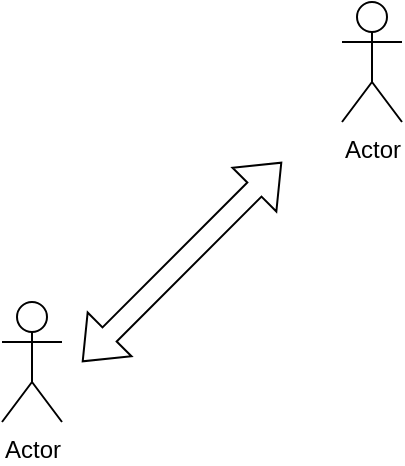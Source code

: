 <mxfile version="24.8.6">
  <diagram name="Страница — 1" id="05mgPiOm8L_j_Fk60lzb">
    <mxGraphModel dx="394" dy="673" grid="1" gridSize="10" guides="1" tooltips="1" connect="1" arrows="1" fold="1" page="1" pageScale="1" pageWidth="827" pageHeight="1169" math="0" shadow="0">
      <root>
        <mxCell id="0" />
        <mxCell id="1" parent="0" />
        <mxCell id="xajGmT_t3OTrdEkm6Fk9-1" value="Actor" style="shape=umlActor;verticalLabelPosition=bottom;verticalAlign=top;html=1;outlineConnect=0;" vertex="1" parent="1">
          <mxGeometry x="70" y="290" width="30" height="60" as="geometry" />
        </mxCell>
        <mxCell id="xajGmT_t3OTrdEkm6Fk9-2" value="Actor" style="shape=umlActor;verticalLabelPosition=bottom;verticalAlign=top;html=1;outlineConnect=0;" vertex="1" parent="1">
          <mxGeometry x="240" y="140" width="30" height="60" as="geometry" />
        </mxCell>
        <mxCell id="xajGmT_t3OTrdEkm6Fk9-3" value="" style="shape=flexArrow;endArrow=classic;startArrow=classic;html=1;rounded=0;" edge="1" parent="1">
          <mxGeometry width="100" height="100" relative="1" as="geometry">
            <mxPoint x="110" y="320" as="sourcePoint" />
            <mxPoint x="210" y="220" as="targetPoint" />
          </mxGeometry>
        </mxCell>
      </root>
    </mxGraphModel>
  </diagram>
</mxfile>
